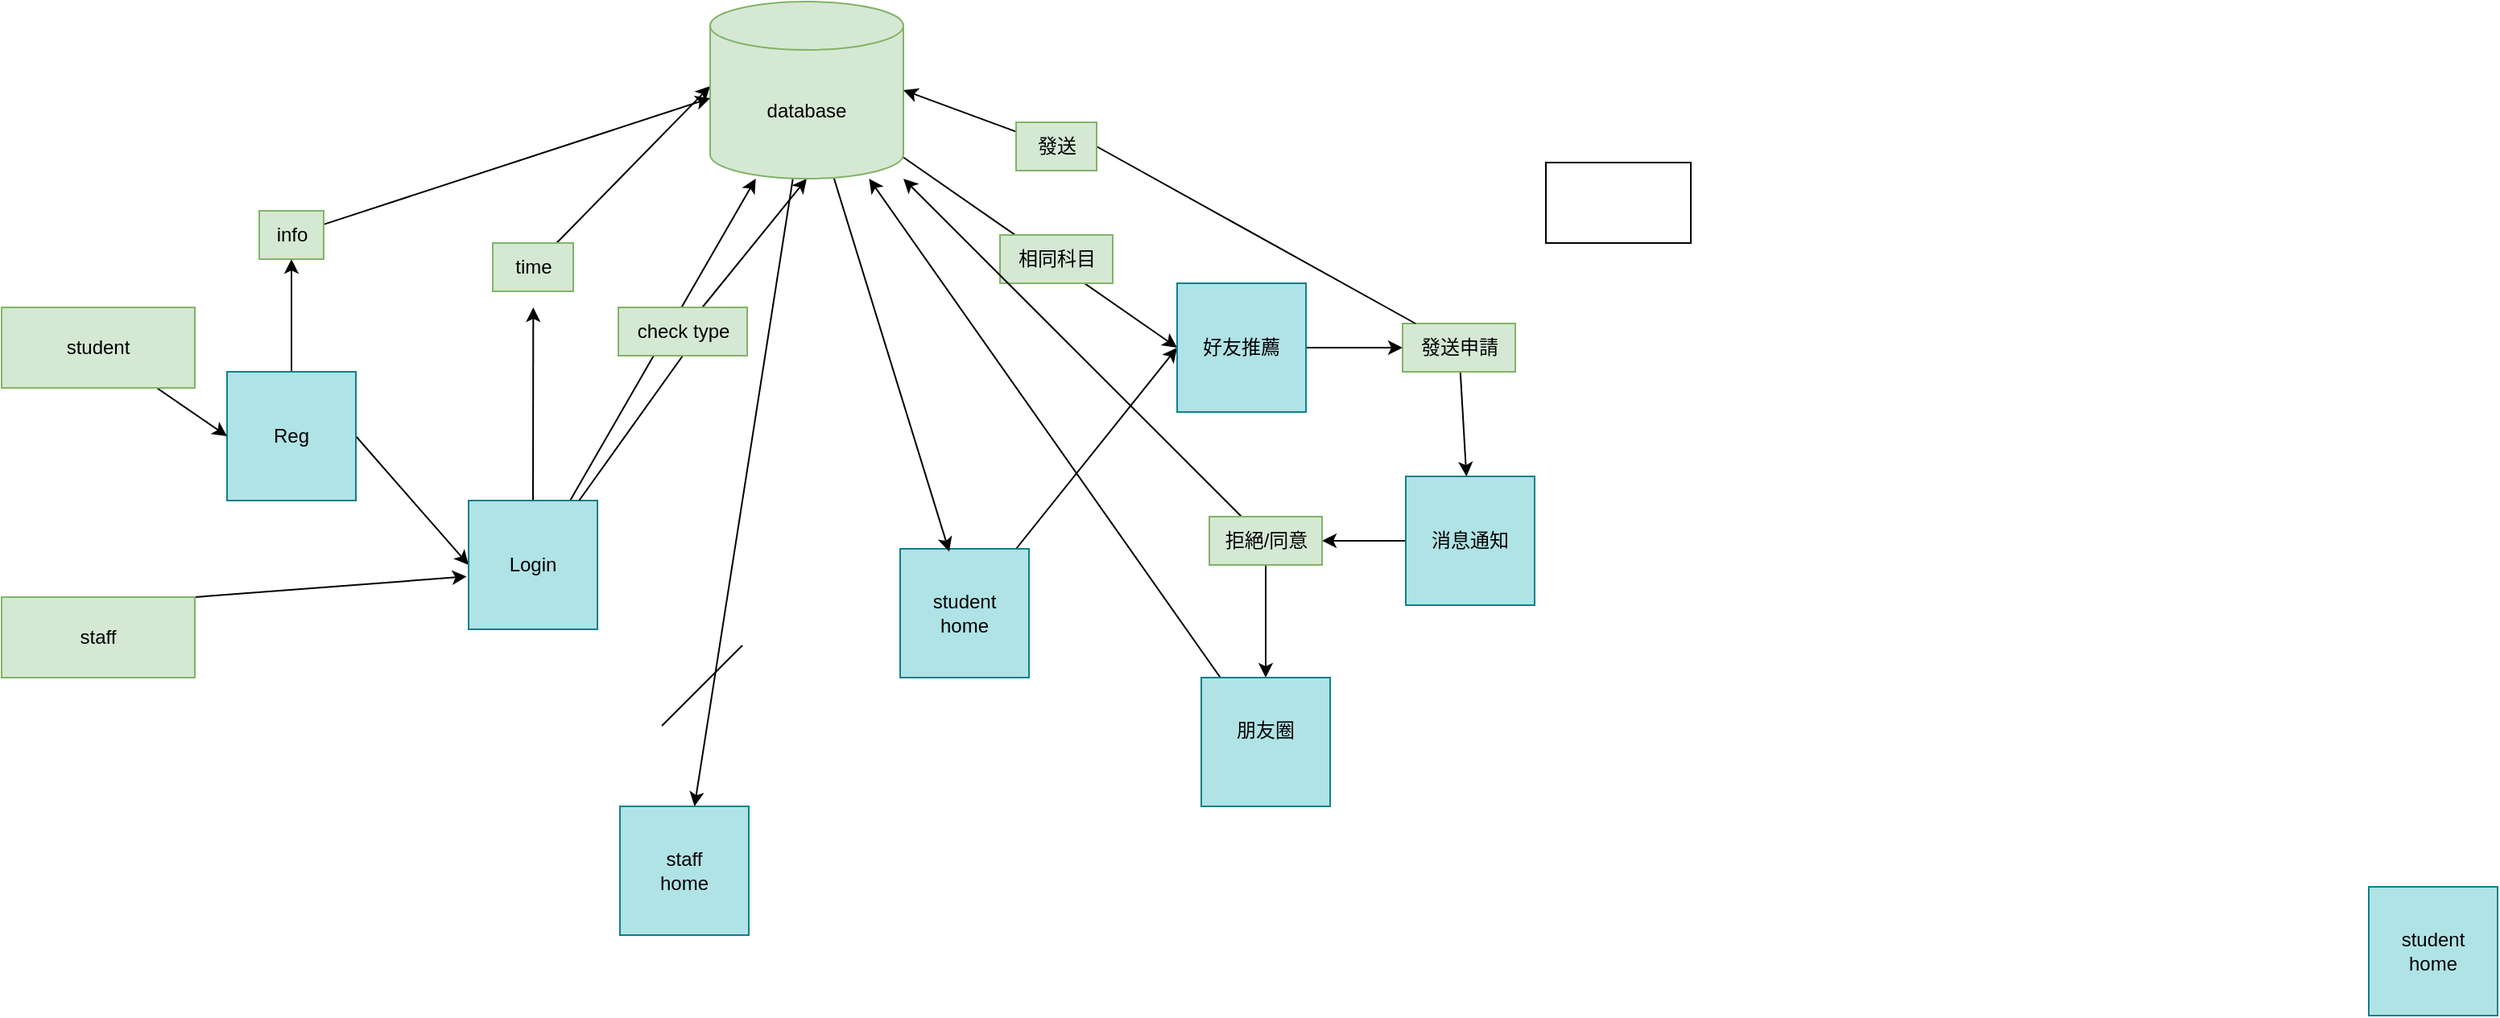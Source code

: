 <mxfile>
    <diagram id="9P643CFN5CfnAbdGr-eq" name="第 1 页">
        <mxGraphModel dx="1829" dy="863" grid="1" gridSize="10" guides="1" tooltips="1" connect="1" arrows="1" fold="1" page="1" pageScale="1" pageWidth="827" pageHeight="1169" background="#ffffff" math="0" shadow="0">
            <root>
                <mxCell id="0"/>
                <mxCell id="1" parent="0"/>
                <mxCell id="8" style="edgeStyle=none;html=1;exitX=1;exitY=0.5;exitDx=0;exitDy=0;entryX=0;entryY=0.5;entryDx=0;entryDy=0;strokeColor=#000000;fontColor=#000000;" parent="1" source="2" target="3" edge="1">
                    <mxGeometry relative="1" as="geometry"/>
                </mxCell>
                <mxCell id="35" style="edgeStyle=none;html=1;exitX=0.5;exitY=0;exitDx=0;exitDy=0;strokeColor=#000000;fontColor=#000000;" parent="1" source="2" target="34" edge="1">
                    <mxGeometry relative="1" as="geometry"/>
                </mxCell>
                <mxCell id="2" value="&lt;font color=&quot;#000000&quot;&gt;Reg&lt;/font&gt;" style="whiteSpace=wrap;html=1;aspect=fixed;fillColor=#b0e3e6;strokeColor=#0e8088;" parent="1" vertex="1">
                    <mxGeometry x="130" y="250" width="80" height="80" as="geometry"/>
                </mxCell>
                <mxCell id="29" style="edgeStyle=none;html=1;exitX=0.5;exitY=0;exitDx=0;exitDy=0;strokeColor=#000000;fontColor=#000000;" parent="1" source="3" edge="1">
                    <mxGeometry relative="1" as="geometry">
                        <mxPoint x="320.158" y="210" as="targetPoint"/>
                    </mxGeometry>
                </mxCell>
                <mxCell id="45" style="edgeStyle=none;html=1;strokeColor=#000000;fontColor=#000000;" parent="1" source="3" target="31" edge="1">
                    <mxGeometry relative="1" as="geometry"/>
                </mxCell>
                <mxCell id="46" style="edgeStyle=none;html=1;entryX=0.5;entryY=1;entryDx=0;entryDy=0;entryPerimeter=0;strokeColor=#000000;fontColor=#000000;startArrow=none;" parent="1" source="27" target="31" edge="1">
                    <mxGeometry relative="1" as="geometry"/>
                </mxCell>
                <mxCell id="3" value="&lt;font color=&quot;#000000&quot;&gt;Login&lt;/font&gt;" style="whiteSpace=wrap;html=1;aspect=fixed;fillColor=#b0e3e6;strokeColor=#0e8088;" parent="1" vertex="1">
                    <mxGeometry x="280" y="330" width="80" height="80" as="geometry"/>
                </mxCell>
                <mxCell id="4" value="" style="endArrow=none;html=1;fontColor=#000000;" parent="1" edge="1">
                    <mxGeometry width="50" height="50" relative="1" as="geometry">
                        <mxPoint x="400" y="470" as="sourcePoint"/>
                        <mxPoint x="450" y="420" as="targetPoint"/>
                    </mxGeometry>
                </mxCell>
                <mxCell id="49" style="edgeStyle=none;html=1;entryX=0;entryY=0.5;entryDx=0;entryDy=0;strokeColor=#000000;fontColor=#000000;" parent="1" source="9" target="37" edge="1">
                    <mxGeometry relative="1" as="geometry"/>
                </mxCell>
                <mxCell id="9" value="&lt;font color=&quot;#000000&quot;&gt;student&lt;br&gt;home&lt;br&gt;&lt;/font&gt;" style="whiteSpace=wrap;html=1;aspect=fixed;fillColor=#b0e3e6;strokeColor=#0e8088;" parent="1" vertex="1">
                    <mxGeometry x="548" y="360" width="80" height="80" as="geometry"/>
                </mxCell>
                <mxCell id="13" style="edgeStyle=none;html=1;entryX=0;entryY=0.5;entryDx=0;entryDy=0;strokeColor=#000000;fontColor=#000000;" parent="1" source="12" target="2" edge="1">
                    <mxGeometry relative="1" as="geometry"/>
                </mxCell>
                <mxCell id="12" value="&lt;font color=&quot;#000000&quot;&gt;student&lt;/font&gt;" style="rounded=0;whiteSpace=wrap;html=1;fillColor=#d5e8d4;strokeColor=#82b366;" parent="1" vertex="1">
                    <mxGeometry x="-10" y="210" width="120" height="50" as="geometry"/>
                </mxCell>
                <mxCell id="16" style="edgeStyle=none;html=1;exitX=1;exitY=0;exitDx=0;exitDy=0;entryX=-0.015;entryY=0.59;entryDx=0;entryDy=0;strokeColor=#000000;fontColor=#000000;entryPerimeter=0;" parent="1" source="15" target="3" edge="1">
                    <mxGeometry relative="1" as="geometry"/>
                </mxCell>
                <mxCell id="15" value="&lt;font color=&quot;#000000&quot;&gt;staff&lt;/font&gt;" style="rounded=0;whiteSpace=wrap;html=1;fillColor=#d5e8d4;strokeColor=#82b366;" parent="1" vertex="1">
                    <mxGeometry x="-10" y="390" width="120" height="50" as="geometry"/>
                </mxCell>
                <mxCell id="17" value="&lt;font color=&quot;#000000&quot;&gt;staff&lt;br&gt;home&lt;br&gt;&lt;/font&gt;" style="whiteSpace=wrap;html=1;aspect=fixed;fillColor=#b0e3e6;strokeColor=#0e8088;" parent="1" vertex="1">
                    <mxGeometry x="374" y="520" width="80" height="80" as="geometry"/>
                </mxCell>
                <mxCell id="28" value="&lt;font color=&quot;#000000&quot;&gt;student&lt;br&gt;home&lt;br&gt;&lt;/font&gt;" style="whiteSpace=wrap;html=1;aspect=fixed;fillColor=#b0e3e6;strokeColor=#0e8088;" parent="1" vertex="1">
                    <mxGeometry x="1460" y="570" width="80" height="80" as="geometry"/>
                </mxCell>
                <mxCell id="33" style="edgeStyle=none;html=1;entryX=0;entryY=0;entryDx=0;entryDy=52.5;entryPerimeter=0;strokeColor=#000000;fontColor=#000000;" parent="1" source="30" target="31" edge="1">
                    <mxGeometry relative="1" as="geometry"/>
                </mxCell>
                <mxCell id="30" value="&lt;font color=&quot;#000000&quot;&gt;time&lt;/font&gt;" style="text;html=1;align=center;verticalAlign=middle;resizable=0;points=[];autosize=1;strokeColor=#82b366;fillColor=#d5e8d4;" parent="1" vertex="1">
                    <mxGeometry x="295" y="170" width="50" height="30" as="geometry"/>
                </mxCell>
                <mxCell id="38" style="edgeStyle=none;html=1;entryX=0;entryY=0.5;entryDx=0;entryDy=0;strokeColor=#000000;fontColor=#000000;" parent="1" source="31" target="37" edge="1">
                    <mxGeometry relative="1" as="geometry"/>
                </mxCell>
                <mxCell id="47" style="edgeStyle=none;html=1;strokeColor=#000000;fontColor=#000000;" parent="1" source="31" target="17" edge="1">
                    <mxGeometry relative="1" as="geometry"/>
                </mxCell>
                <mxCell id="48" style="edgeStyle=none;html=1;entryX=0.381;entryY=0.022;entryDx=0;entryDy=0;entryPerimeter=0;strokeColor=#000000;fontColor=#000000;" parent="1" source="31" target="9" edge="1">
                    <mxGeometry relative="1" as="geometry"/>
                </mxCell>
                <mxCell id="31" value="&lt;font color=&quot;#000000&quot;&gt;database&lt;/font&gt;" style="shape=cylinder3;whiteSpace=wrap;html=1;boundedLbl=1;backgroundOutline=1;size=15;fillColor=#d5e8d4;strokeColor=#82b366;" parent="1" vertex="1">
                    <mxGeometry x="430" y="20" width="120" height="110" as="geometry"/>
                </mxCell>
                <mxCell id="36" style="edgeStyle=none;html=1;strokeColor=#000000;fontColor=#000000;" parent="1" source="34" edge="1">
                    <mxGeometry relative="1" as="geometry">
                        <mxPoint x="430" y="80" as="targetPoint"/>
                    </mxGeometry>
                </mxCell>
                <mxCell id="34" value="&lt;font color=&quot;#000000&quot;&gt;info&lt;/font&gt;" style="text;html=1;align=center;verticalAlign=middle;resizable=0;points=[];autosize=1;strokeColor=#82b366;fillColor=#d5e8d4;" parent="1" vertex="1">
                    <mxGeometry x="150" y="150" width="40" height="30" as="geometry"/>
                </mxCell>
                <mxCell id="51" style="edgeStyle=none;html=1;strokeColor=#000000;fontColor=#000000;" parent="1" source="37" target="50" edge="1">
                    <mxGeometry relative="1" as="geometry"/>
                </mxCell>
                <mxCell id="37" value="&lt;font color=&quot;#000000&quot;&gt;好友推薦&lt;br&gt;&lt;/font&gt;" style="whiteSpace=wrap;html=1;aspect=fixed;fillColor=#b0e3e6;strokeColor=#0e8088;" parent="1" vertex="1">
                    <mxGeometry x="720" y="195" width="80" height="80" as="geometry"/>
                </mxCell>
                <mxCell id="40" value="&lt;font color=&quot;#000000&quot;&gt;相同科目&lt;/font&gt;" style="text;html=1;align=center;verticalAlign=middle;resizable=0;points=[];autosize=1;strokeColor=#82b366;fillColor=#d5e8d4;" parent="1" vertex="1">
                    <mxGeometry x="610" y="165" width="70" height="30" as="geometry"/>
                </mxCell>
                <mxCell id="60" style="edgeStyle=none;html=1;strokeColor=#000000;fontColor=#000000;" parent="1" source="42" target="58" edge="1">
                    <mxGeometry relative="1" as="geometry"/>
                </mxCell>
                <mxCell id="42" value="&lt;font color=&quot;#000000&quot;&gt;消息通知&lt;br&gt;&lt;/font&gt;" style="whiteSpace=wrap;html=1;aspect=fixed;fillColor=#b0e3e6;strokeColor=#0e8088;" parent="1" vertex="1">
                    <mxGeometry x="862" y="315" width="80" height="80" as="geometry"/>
                </mxCell>
                <mxCell id="44" value="" style="whiteSpace=wrap;html=1;fontColor=#000000;" parent="1" vertex="1">
                    <mxGeometry x="949" y="120" width="90" height="50" as="geometry"/>
                </mxCell>
                <mxCell id="54" style="edgeStyle=none;html=1;entryX=1;entryY=0.5;entryDx=0;entryDy=0;entryPerimeter=0;strokeColor=#000000;fontColor=#000000;startArrow=none;" parent="1" source="55" target="31" edge="1">
                    <mxGeometry relative="1" as="geometry"/>
                </mxCell>
                <mxCell id="59" style="edgeStyle=none;html=1;strokeColor=#000000;fontColor=#000000;" parent="1" source="50" target="42" edge="1">
                    <mxGeometry relative="1" as="geometry"/>
                </mxCell>
                <mxCell id="50" value="&lt;font color=&quot;#000000&quot;&gt;發送申請&lt;/font&gt;" style="text;html=1;align=center;verticalAlign=middle;resizable=0;points=[];autosize=1;strokeColor=#82b366;fillColor=#d5e8d4;" parent="1" vertex="1">
                    <mxGeometry x="860" y="220" width="70" height="30" as="geometry"/>
                </mxCell>
                <mxCell id="53" value="" style="edgeStyle=none;html=1;entryX=0.5;entryY=1;entryDx=0;entryDy=0;entryPerimeter=0;strokeColor=#000000;fontColor=#000000;endArrow=none;" parent="1" source="3" target="27" edge="1">
                    <mxGeometry relative="1" as="geometry">
                        <mxPoint x="348.333" y="330" as="sourcePoint"/>
                        <mxPoint x="490.0" y="130" as="targetPoint"/>
                    </mxGeometry>
                </mxCell>
                <mxCell id="27" value="&lt;font color=&quot;#000000&quot;&gt;check type&lt;/font&gt;" style="text;html=1;align=center;verticalAlign=middle;resizable=0;points=[];autosize=1;strokeColor=#82b366;fillColor=#d5e8d4;" parent="1" vertex="1">
                    <mxGeometry x="373" y="210" width="80" height="30" as="geometry"/>
                </mxCell>
                <mxCell id="56" value="" style="edgeStyle=none;html=1;entryX=1;entryY=0.5;entryDx=0;entryDy=0;entryPerimeter=0;strokeColor=#000000;fontColor=#000000;endArrow=none;" parent="1" source="50" target="55" edge="1">
                    <mxGeometry relative="1" as="geometry">
                        <mxPoint x="862.656" y="220.0" as="sourcePoint"/>
                        <mxPoint x="550" y="75" as="targetPoint"/>
                    </mxGeometry>
                </mxCell>
                <mxCell id="55" value="&lt;font color=&quot;#000000&quot;&gt;發送&lt;br&gt;&lt;/font&gt;" style="text;html=1;align=center;verticalAlign=middle;resizable=0;points=[];autosize=1;strokeColor=#82b366;fillColor=#d5e8d4;" parent="1" vertex="1">
                    <mxGeometry x="620" y="95" width="50" height="30" as="geometry"/>
                </mxCell>
                <mxCell id="61" style="edgeStyle=none;html=1;strokeColor=#000000;fontColor=#000000;" parent="1" source="58" edge="1">
                    <mxGeometry relative="1" as="geometry">
                        <mxPoint x="550" y="130" as="targetPoint"/>
                    </mxGeometry>
                </mxCell>
                <mxCell id="64" style="edgeStyle=none;html=1;entryX=0.5;entryY=0;entryDx=0;entryDy=0;strokeColor=#000000;fontColor=#000000;" parent="1" source="58" target="63" edge="1">
                    <mxGeometry relative="1" as="geometry"/>
                </mxCell>
                <mxCell id="58" value="&lt;font color=&quot;#000000&quot;&gt;拒絕/同意&lt;/font&gt;" style="text;html=1;align=center;verticalAlign=middle;resizable=0;points=[];autosize=1;strokeColor=#82b366;fillColor=#d5e8d4;" parent="1" vertex="1">
                    <mxGeometry x="740" y="340" width="70" height="30" as="geometry"/>
                </mxCell>
                <mxCell id="65" style="edgeStyle=none;html=1;strokeColor=#000000;fontColor=#000000;" parent="1" source="63" target="31" edge="1">
                    <mxGeometry relative="1" as="geometry"/>
                </mxCell>
                <mxCell id="63" value="&lt;font color=&quot;#000000&quot;&gt;朋友圈&lt;br&gt;&lt;br&gt;&lt;/font&gt;" style="whiteSpace=wrap;html=1;aspect=fixed;fillColor=#b0e3e6;strokeColor=#0e8088;" parent="1" vertex="1">
                    <mxGeometry x="735" y="440" width="80" height="80" as="geometry"/>
                </mxCell>
            </root>
        </mxGraphModel>
    </diagram>
</mxfile>